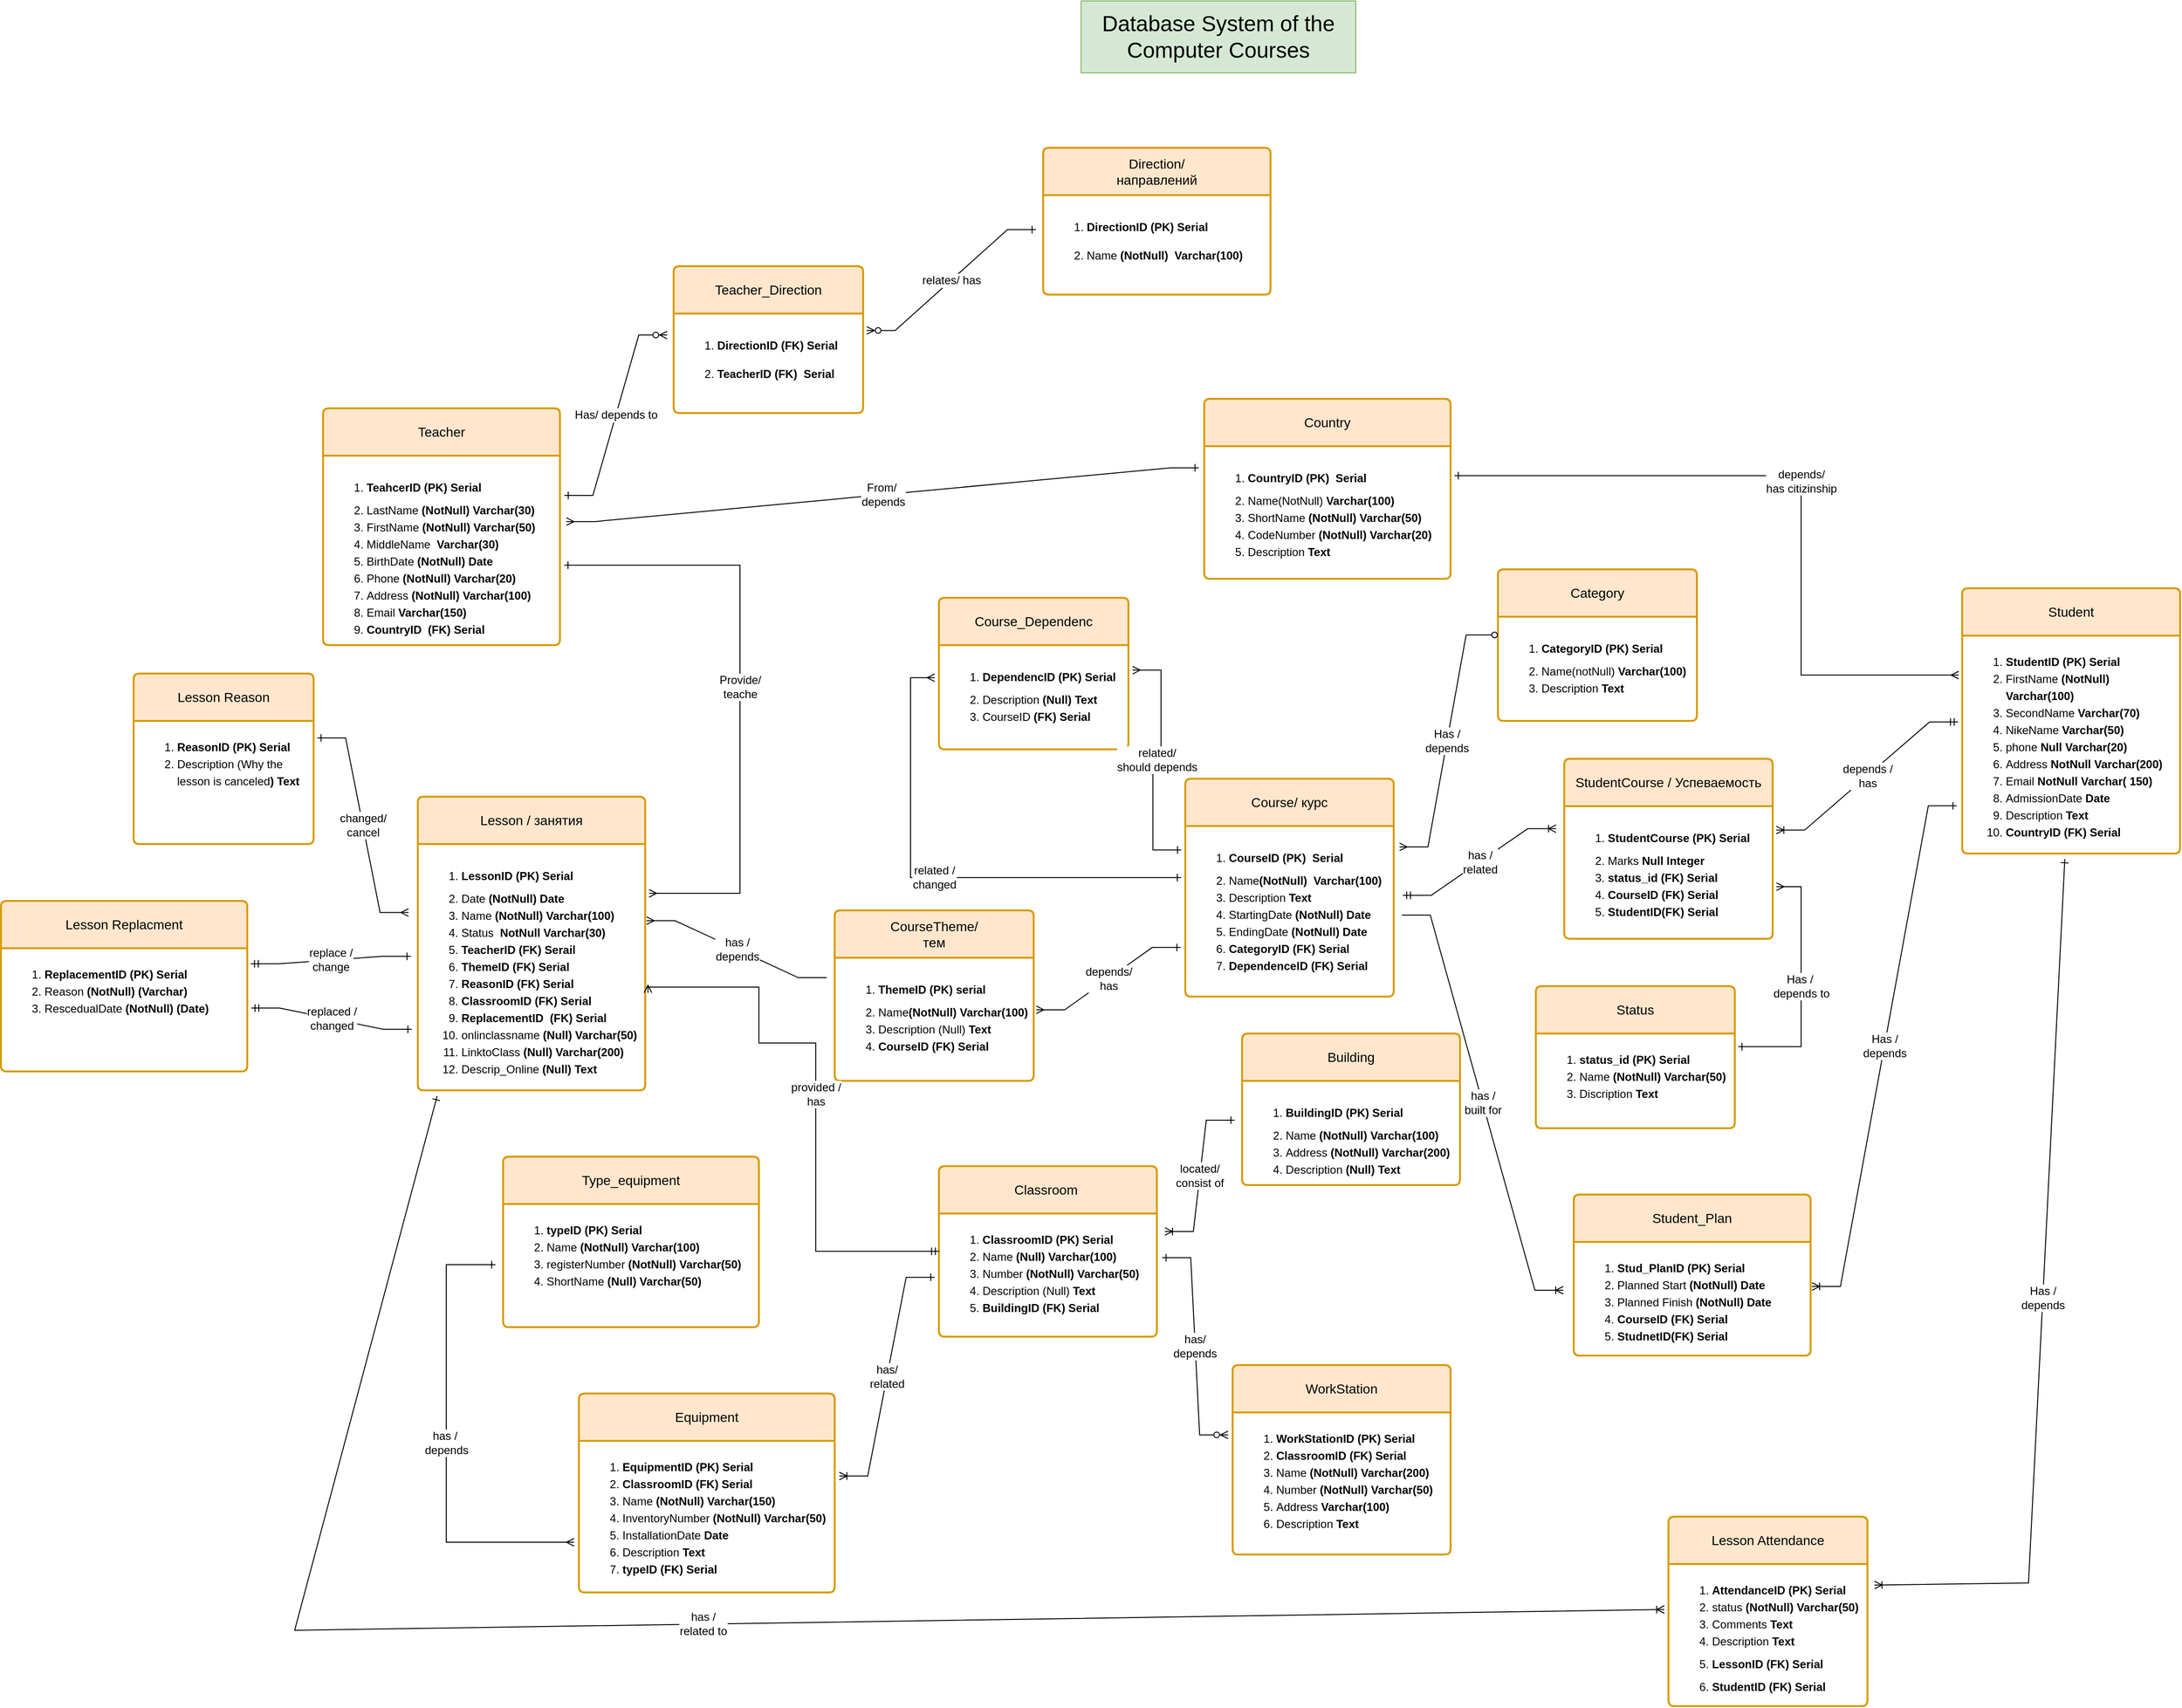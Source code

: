 <mxfile version="27.0.5">
  <diagram name="Page-1" id="cZntiNLEq7C5MTK_-yY1">
    <mxGraphModel dx="1961" dy="1539" grid="1" gridSize="10" guides="1" tooltips="1" connect="1" arrows="1" fold="1" page="1" pageScale="1" pageWidth="850" pageHeight="1100" math="0" shadow="0">
      <root>
        <mxCell id="0" />
        <mxCell id="1" parent="0" />
        <mxCell id="Ht_qEPFvTO1hBULyaU0X-28" value="Teacher" style="swimlane;childLayout=stackLayout;horizontal=1;startSize=50;horizontalStack=0;rounded=1;fontSize=14;fontStyle=0;strokeWidth=2;resizeParent=0;resizeLast=1;shadow=0;dashed=0;align=center;arcSize=4;whiteSpace=wrap;html=1;fillColor=#ffe6cc;strokeColor=#d79b00;" parent="1" vertex="1">
          <mxGeometry x="-500" y="-430" width="250" height="250" as="geometry">
            <mxRectangle x="270" y="120" width="90" height="50" as="alternateBounds" />
          </mxGeometry>
        </mxCell>
        <mxCell id="Ht_qEPFvTO1hBULyaU0X-29" value="&lt;ol style=&quot;line-height: 150%;&quot;&gt;&lt;li&gt;&lt;b&gt;&lt;span style=&quot;background-color: transparent; color: light-dark(rgb(0, 0, 0), rgb(255, 255, 255)); line-height: 250%;&quot;&gt;TeahcerID (PK) Serial&amp;nbsp;&amp;nbsp;&lt;/span&gt;&lt;span style=&quot;background-color: transparent; text-wrap-mode: nowrap; color: rgba(0, 0, 0, 0); font-family: monospace; font-size: 0px; line-height: 150%;&quot;&gt;%3CmxGraphModel%3E%3Croot%3E%3CmxCell%20id%3D%220%22%2F%3E%3CmxCell%20id%3D%221%22%20parent%3D%220%22%2F%3E%3CmxCell%20id%3D%222%22%20value%3D%22second%20name%22%20style%3D%22shape%3DpartialRectangle%3Bconnectable%3D0%3BfillColor%3Dnone%3Btop%3D0%3Bleft%3D0%3Bbottom%3D0%3Bright%3D0%3Balign%3Dleft%3BspacingLeft%3D6%3Boverflow%3Dhidden%3BwhiteSpace%3Dwrap%3Bhtml%3D1%3B%22%20vertex%3D%221%22%20parent%3D%221%22%3E%3CmxGeometry%20x%3D%22400%22%20y%3D%22510%22%20width%3D%22140%22%20height%3D%2230%22%20as%3D%22geometry%22%3E%3CmxRectangle%20width%3D%22140%22%20height%3D%2230%22%20as%3D%22alternateBounds%22%2F%3E%3C%2FmxGeometry%3E%3C%2FmxCell%3E%3C%2Froot%3E%3C%2FmxGraphModel%3E&lt;/span&gt;&lt;/b&gt;&lt;/li&gt;&lt;li&gt;&lt;span style=&quot;background-color: transparent; color: light-dark(rgb(0, 0, 0), rgb(255, 255, 255));&quot;&gt;LastName &lt;b&gt;(NotNull) Varchar(30)&lt;/b&gt;&lt;/span&gt;&lt;/li&gt;&lt;li&gt;&lt;span style=&quot;background-color: transparent; color: light-dark(rgb(0, 0, 0), rgb(255, 255, 255));&quot;&gt;FirstName&lt;b&gt; (NotNull) Varchar(50)&lt;/b&gt;&lt;/span&gt;&lt;/li&gt;&lt;li&gt;&lt;span style=&quot;background-color: transparent; color: light-dark(rgb(0, 0, 0), rgb(255, 255, 255));&quot;&gt;MiddleName&amp;nbsp; &lt;b&gt;Varchar(30)&lt;/b&gt;&lt;/span&gt;&lt;/li&gt;&lt;li&gt;&lt;span style=&quot;background-color: transparent; color: light-dark(rgb(0, 0, 0), rgb(255, 255, 255));&quot;&gt;BirthDate &lt;b&gt;(NotNull) Date&lt;/b&gt;&lt;/span&gt;&lt;/li&gt;&lt;li&gt;&lt;span style=&quot;background-color: transparent; color: light-dark(rgb(0, 0, 0), rgb(255, 255, 255));&quot;&gt;Phone &lt;b&gt;(NotNull) Varchar(20)&lt;/b&gt;&lt;/span&gt;&lt;/li&gt;&lt;li&gt;&lt;span style=&quot;background-color: transparent; color: light-dark(rgb(0, 0, 0), rgb(255, 255, 255));&quot;&gt;Address &lt;b&gt;(NotNull) Varchar(100)&lt;/b&gt;&lt;/span&gt;&lt;/li&gt;&lt;li&gt;&lt;span style=&quot;background-color: transparent; color: light-dark(rgb(0, 0, 0), rgb(255, 255, 255));&quot;&gt;Email &lt;b&gt;Varchar(150)&lt;/b&gt;&lt;/span&gt;&lt;/li&gt;&lt;li&gt;&lt;span style=&quot;background-color: transparent; color: light-dark(rgb(0, 0, 0), rgb(255, 255, 255));&quot;&gt;&lt;b&gt;CountryID&amp;nbsp; (FK) Serial&amp;nbsp;&lt;/b&gt;&lt;/span&gt;&lt;/li&gt;&lt;/ol&gt;" style="align=left;strokeColor=none;fillColor=none;spacingLeft=4;spacingRight=4;fontSize=12;verticalAlign=top;resizable=0;rotatable=0;part=1;html=1;whiteSpace=wrap;" parent="Ht_qEPFvTO1hBULyaU0X-28" vertex="1">
          <mxGeometry y="50" width="250" height="200" as="geometry" />
        </mxCell>
        <mxCell id="Ht_qEPFvTO1hBULyaU0X-30" value="Direction/&lt;div&gt;направлений&lt;/div&gt;" style="swimlane;childLayout=stackLayout;horizontal=1;startSize=50;horizontalStack=0;rounded=1;fontSize=14;fontStyle=0;strokeWidth=2;resizeParent=0;resizeLast=1;shadow=0;dashed=0;align=center;arcSize=4;whiteSpace=wrap;html=1;fillColor=#ffe6cc;strokeColor=#d79b00;" parent="1" vertex="1">
          <mxGeometry x="260" y="-705" width="240" height="155" as="geometry">
            <mxRectangle x="270" y="120" width="90" height="50" as="alternateBounds" />
          </mxGeometry>
        </mxCell>
        <mxCell id="Ht_qEPFvTO1hBULyaU0X-31" value="&lt;ol style=&quot;line-height: 150%;&quot;&gt;&lt;li&gt;&lt;span style=&quot;background-color: transparent; color: light-dark(rgb(0, 0, 0), rgb(255, 255, 255)); line-height: 250%;&quot;&gt;&lt;b&gt;DirectionID (PK) Serial&lt;/b&gt;&lt;/span&gt;&lt;/li&gt;&lt;li&gt;&lt;span style=&quot;background-color: transparent; color: light-dark(rgb(0, 0, 0), rgb(255, 255, 255)); line-height: 250%;&quot;&gt;Name &lt;b&gt;(NotNull)&amp;nbsp; Varchar(100)&lt;/b&gt;&lt;/span&gt;&lt;span style=&quot;background-color: transparent; text-wrap-mode: nowrap; color: rgba(0, 0, 0, 0); font-family: monospace; font-size: 0px; line-height: 150%;&quot;&gt;%3CmxGraphModel%3E%3Croot%3E%3CmxCell%20id%3D%220%22%2F%3E%3CmxCell%20id%3D%221%22%20parent%3D%220%22%2F%3E%3CmxCell%20id%3D%222%22%20value%3D%22second%20name%22%20style%3D%22shape%3DpartialRectangle%3Bconnectable%3D0%3BfillColor%3Dnone%3Btop%3D0%3Bleft%3D0%3Bbottom%3D0%3Bright%3D0%3Balign%3Dleft%3BspacingLeft%3D6%3Boverflow%3Dhidden%3BwhiteSpace%3Dwrap%3Bhtml%3D1%3B%22%20vertex%3D%221%22%20parent%3D%221%22%3E%3CmxGeometry%20x%3D%22400%22%20y%3D%22510%22%20width%3D%22140%22%20height%3D%2230%22%20as%3D%22geometry%22%3E%3CmxRectangle%20width%3D%22140%22%20height%3D%2230%22%20as%3D%22alternateBounds%22%2F%3E%3C%2FmxGeometry%3E%3C%2FmxCell%3E%3C%2Froot%3E%3C%2FmxGraphMode&lt;/span&gt;&lt;/li&gt;&lt;/ol&gt;&lt;div&gt;&lt;font face=&quot;monospace&quot; color=&quot;rgba(0, 0, 0, 0)&quot;&gt;&lt;span style=&quot;font-size: 0px; text-wrap-mode: nowrap;&quot;&gt;&lt;br&gt;&lt;/span&gt;&lt;/font&gt;&lt;/div&gt;&lt;div&gt;&lt;font face=&quot;monospace&quot; color=&quot;rgba(0, 0, 0, 0)&quot;&gt;&lt;span style=&quot;font-size: 0px; text-wrap-mode: nowrap;&quot;&gt;dsdfjasdjfasldf&lt;/span&gt;&lt;/font&gt;&lt;/div&gt;" style="align=left;strokeColor=none;fillColor=none;spacingLeft=4;spacingRight=4;fontSize=12;verticalAlign=top;resizable=0;rotatable=0;part=1;html=1;whiteSpace=wrap;" parent="Ht_qEPFvTO1hBULyaU0X-30" vertex="1">
          <mxGeometry y="50" width="240" height="105" as="geometry" />
        </mxCell>
        <mxCell id="uqtZ-nPPeQRjDt4sOjL7-1" value="Teacher_Direction" style="swimlane;childLayout=stackLayout;horizontal=1;startSize=50;horizontalStack=0;rounded=1;fontSize=14;fontStyle=0;strokeWidth=2;resizeParent=0;resizeLast=1;shadow=0;dashed=0;align=center;arcSize=4;whiteSpace=wrap;html=1;fillColor=#ffe6cc;strokeColor=#d79b00;" parent="1" vertex="1">
          <mxGeometry x="-130" y="-580" width="200" height="155" as="geometry">
            <mxRectangle x="270" y="120" width="90" height="50" as="alternateBounds" />
          </mxGeometry>
        </mxCell>
        <mxCell id="uqtZ-nPPeQRjDt4sOjL7-2" value="&lt;ol style=&quot;line-height: 150%;&quot;&gt;&lt;li&gt;&lt;span style=&quot;background-color: transparent; color: light-dark(rgb(0, 0, 0), rgb(255, 255, 255)); line-height: 250%;&quot;&gt;&lt;b&gt;DirectionID (FK) Serial&lt;/b&gt;&lt;/span&gt;&lt;/li&gt;&lt;li&gt;&lt;b&gt;&lt;span style=&quot;background-color: transparent; color: light-dark(rgb(0, 0, 0), rgb(255, 255, 255)); line-height: 250%;&quot;&gt;TeacherID (FK)&lt;/span&gt;&amp;nbsp; Serial&lt;span style=&quot;background-color: transparent; text-wrap-mode: nowrap; color: rgba(0, 0, 0, 0); font-family: monospace; font-size: 0px; line-height: 150%;&quot;&gt;%3CmxGraphModel%3E%3Croot%3E%3CmxCell%20id%3D%220%22%2F%3E%3CmxCell%20id%3D%221%22%20parent%3D%220%22%2F%3E%3CmxCell%20id%3D%222%22%20value%3D%22second%20name%22%20style%3D%22shape%3DpartialRectangle%3Bconnectable%3D0%3BfillColor%3Dnone%3Btop%3D0%3Bleft%3D0%3Bbottom%3D0%3Bright%3D0%3Balign%3Dleft%3BspacingLeft%3D6%3Boverflow%3Dhidden%3BwhiteSpace%3Dwrap%3Bhtml%3D1%3B%22%20vertex%3D%221%22%20parent%3D%221%22%3E%3CmxGeometry%20x%3D%22400%22%20y%3D%22510%22%20width%3D%22140%22%20height%3D%2230%22%20as%3D%22geometry%22%3E%3CmxRectangle%20width%3D%22140%22%20height%3D%2230%22%20as%3D%22alternateBounds%22%2F%3E%3C%2FmxGeometry%3E%3C%2FmxCell%3E%3C%2Froot%3E%3C%2FmxGraphMode&lt;/span&gt;&lt;/b&gt;&lt;/li&gt;&lt;/ol&gt;&lt;div&gt;&lt;font face=&quot;monospace&quot; color=&quot;rgba(0, 0, 0, 0)&quot;&gt;&lt;span style=&quot;font-size: 0px; text-wrap-mode: nowrap;&quot;&gt;&lt;br&gt;&lt;/span&gt;&lt;/font&gt;&lt;/div&gt;&lt;div&gt;&lt;font face=&quot;monospace&quot; color=&quot;rgba(0, 0, 0, 0)&quot;&gt;&lt;span style=&quot;font-size: 0px; text-wrap-mode: nowrap;&quot;&gt;dsdfjasdjfasldf&lt;/span&gt;&lt;/font&gt;&lt;/div&gt;" style="align=left;strokeColor=none;fillColor=none;spacingLeft=4;spacingRight=4;fontSize=12;verticalAlign=top;resizable=0;rotatable=0;part=1;html=1;whiteSpace=wrap;" parent="uqtZ-nPPeQRjDt4sOjL7-1" vertex="1">
          <mxGeometry y="50" width="200" height="105" as="geometry" />
        </mxCell>
        <mxCell id="uqtZ-nPPeQRjDt4sOjL7-3" value="Has/ depends to" style="edgeStyle=entityRelationEdgeStyle;fontSize=12;html=1;endArrow=ERzeroToMany;rounded=0;exitX=1.019;exitY=0.21;exitDx=0;exitDy=0;exitPerimeter=0;entryX=-0.034;entryY=0.216;entryDx=0;entryDy=0;entryPerimeter=0;startArrow=ERone;startFill=0;endFill=0;" parent="1" source="Ht_qEPFvTO1hBULyaU0X-29" target="uqtZ-nPPeQRjDt4sOjL7-2" edge="1">
          <mxGeometry width="100" height="100" relative="1" as="geometry">
            <mxPoint x="-60" y="-80" as="sourcePoint" />
            <mxPoint x="40" y="-180" as="targetPoint" />
          </mxGeometry>
        </mxCell>
        <mxCell id="uqtZ-nPPeQRjDt4sOjL7-5" value="relates/ has" style="edgeStyle=entityRelationEdgeStyle;fontSize=12;html=1;endArrow=ERzeroToMany;rounded=0;exitX=-0.032;exitY=0.347;exitDx=0;exitDy=0;exitPerimeter=0;entryX=1.019;entryY=0.17;entryDx=0;entryDy=0;entryPerimeter=0;startArrow=ERone;startFill=0;endFill=0;" parent="1" source="Ht_qEPFvTO1hBULyaU0X-31" target="uqtZ-nPPeQRjDt4sOjL7-2" edge="1">
          <mxGeometry width="100" height="100" relative="1" as="geometry">
            <mxPoint x="148" as="sourcePoint" />
            <mxPoint x="270" y="-60" as="targetPoint" />
          </mxGeometry>
        </mxCell>
        <mxCell id="uqtZ-nPPeQRjDt4sOjL7-6" value="Lesson /&amp;nbsp;занятия" style="swimlane;childLayout=stackLayout;horizontal=1;startSize=50;horizontalStack=0;rounded=1;fontSize=14;fontStyle=0;strokeWidth=2;resizeParent=0;resizeLast=1;shadow=0;dashed=0;align=center;arcSize=4;whiteSpace=wrap;html=1;fillColor=#ffe6cc;strokeColor=#d79b00;" parent="1" vertex="1">
          <mxGeometry x="-400" y="-20" width="240" height="310" as="geometry">
            <mxRectangle x="270" y="120" width="90" height="50" as="alternateBounds" />
          </mxGeometry>
        </mxCell>
        <mxCell id="uqtZ-nPPeQRjDt4sOjL7-7" value="&lt;ol style=&quot;line-height: 150%;&quot;&gt;&lt;li&gt;&lt;b&gt;&lt;span style=&quot;background-color: transparent; color: light-dark(rgb(0, 0, 0), rgb(255, 255, 255)); line-height: 250%;&quot;&gt;LessonID (PK) Serial&amp;nbsp;&lt;/span&gt;&lt;span style=&quot;background-color: transparent; text-wrap-mode: nowrap; color: rgba(0, 0, 0, 0); font-family: monospace; font-size: 0px; line-height: 150%;&quot;&gt;%3CmxGraphModel%3E%3Croot%3E%3CmxCell%20id%3D%220%22%2F%3E%3CmxCell%20id%3D%221%22%20parent%3D%220%22%2F%3E%3CmxCell%20id%3D%222%22%20value%3D%22second%20name%22%20style%3D%22shape%3DpartialRectangle%3Bconnectable%3D0%3BfillColor%3Dnone%3Btop%3D0%3Bleft%3D0%3Bbottom%3D0%3Bright%3D0%3Balign%3Dleft%3BspacingLeft%3D6%3Boverflow%3Dhidden%3BwhiteSpace%3Dwrap%3Bhtml%3D1%3B%22%20vertex%3D%221%22%20parent%3D%221%22%3E%3CmxGeometry%20x%3D%22400%22%20y%3D%22510%22%20width%3D%22140%22%20height%3D%2230%22%20as%3D%22geometry%22%3E%3CmxRectangle%20width%3D%22140%22%20height%3D%2230%22%20as%3D%22alternateBounds%22%2F%3E%3C&lt;/span&gt;&lt;/b&gt;&lt;/li&gt;&lt;li&gt;Date &lt;b&gt;(NotNull) Date&lt;/b&gt;&lt;/li&gt;&lt;li&gt;Name &lt;b&gt;(NotNull) Varchar(100)&lt;/b&gt;&lt;/li&gt;&lt;li&gt;Status&amp;nbsp; &lt;b&gt;NotNull&amp;nbsp;Varchar(30)&lt;/b&gt;&lt;/li&gt;&lt;li&gt;&lt;b&gt;TeacherID (FK) Serail&lt;/b&gt;&lt;/li&gt;&lt;li&gt;&lt;b&gt;ThemeID (FK) Serial&lt;/b&gt;&lt;/li&gt;&lt;li&gt;&lt;b&gt;ReasonID (FK) Serial&lt;/b&gt;&lt;/li&gt;&lt;li&gt;&lt;span style=&quot;background-color: transparent;&quot;&gt;&lt;b style=&quot;&quot;&gt;&lt;font style=&quot;color: rgb(0, 0, 0);&quot;&gt;ClassroomID (FK) Serial&lt;/font&gt;&lt;/b&gt;&lt;/span&gt;&lt;/li&gt;&lt;li&gt;&lt;span style=&quot;background-color: transparent;&quot;&gt;&lt;font style=&quot;color: rgb(0, 0, 0);&quot;&gt;&lt;b&gt;ReplacementID&amp;nbsp; (FK) Serial&lt;/b&gt;&lt;/font&gt;&lt;/span&gt;&lt;/li&gt;&lt;li&gt;&lt;font style=&quot;color: rgb(0, 0, 0);&quot;&gt;onlinclassname &lt;b&gt;(Null) Varchar(50)&lt;/b&gt;&lt;/font&gt;&lt;/li&gt;&lt;li&gt;&lt;font style=&quot;color: rgb(0, 0, 0);&quot;&gt;LinktoClass &lt;b&gt;(Null) Varchar(200)&lt;/b&gt;&lt;/font&gt;&lt;/li&gt;&lt;li&gt;&lt;font style=&quot;color: rgb(0, 0, 0);&quot;&gt;Descrip_Online &lt;b&gt;(Null) Text&lt;/b&gt;&lt;/font&gt;&lt;/li&gt;&lt;/ol&gt;" style="align=left;strokeColor=none;fillColor=none;spacingLeft=4;spacingRight=4;fontSize=12;verticalAlign=top;resizable=0;rotatable=0;part=1;html=1;whiteSpace=wrap;" parent="uqtZ-nPPeQRjDt4sOjL7-6" vertex="1">
          <mxGeometry y="50" width="240" height="260" as="geometry" />
        </mxCell>
        <mxCell id="uqtZ-nPPeQRjDt4sOjL7-8" value="Provide/&lt;div&gt;teache&lt;/div&gt;" style="edgeStyle=elbowEdgeStyle;fontSize=12;html=1;endArrow=ERmany;rounded=0;exitX=1.018;exitY=0.578;exitDx=0;exitDy=0;exitPerimeter=0;entryX=1.017;entryY=0.2;entryDx=0;entryDy=0;entryPerimeter=0;elbow=vertical;startArrow=ERone;startFill=0;" parent="1" source="Ht_qEPFvTO1hBULyaU0X-29" target="uqtZ-nPPeQRjDt4sOjL7-7" edge="1">
          <mxGeometry width="100" height="100" relative="1" as="geometry">
            <mxPoint x="-50" y="-30" as="sourcePoint" />
            <mxPoint x="50" y="-130" as="targetPoint" />
            <Array as="points">
              <mxPoint x="-60" y="-37" />
            </Array>
          </mxGeometry>
        </mxCell>
        <mxCell id="uqtZ-nPPeQRjDt4sOjL7-9" value="Course/&amp;nbsp;курс" style="swimlane;childLayout=stackLayout;horizontal=1;startSize=50;horizontalStack=0;rounded=1;fontSize=14;fontStyle=0;strokeWidth=2;resizeParent=0;resizeLast=1;shadow=0;dashed=0;align=center;arcSize=4;whiteSpace=wrap;html=1;fillColor=#ffe6cc;strokeColor=#d79b00;" parent="1" vertex="1">
          <mxGeometry x="410" y="-39" width="220" height="230" as="geometry">
            <mxRectangle x="270" y="120" width="90" height="50" as="alternateBounds" />
          </mxGeometry>
        </mxCell>
        <mxCell id="uqtZ-nPPeQRjDt4sOjL7-10" value="&lt;ol style=&quot;line-height: 150%;&quot;&gt;&lt;li&gt;&lt;span style=&quot;background-color: transparent; color: light-dark(rgb(0, 0, 0), rgb(255, 255, 255)); line-height: 250%;&quot;&gt;&lt;b&gt;CourseID (PK)&amp;nbsp; Serial&amp;nbsp;&amp;nbsp;&lt;/b&gt;&lt;/span&gt;&lt;span style=&quot;background-color: transparent; text-wrap-mode: nowrap; color: rgba(0, 0, 0, 0); font-family: monospace; font-size: 0px; line-height: 150%;&quot;&gt;%3CmxGraphModel%3E%3Croot%3E%3CmxCell%20id%3D%220%22%2F%3E%3CmxCell%20id%3D%221%22%20parent%3D%220%22%2F%3E%3CmxCell%20id%3D%222%22%20value%3D%22second%20name%22%20style%3D%22shape%3DpartialRectangle%3Bconnectable%3D0%3BfillColor%3Dnone%3Btop%3D0%3Bleft%3D0%3Bbottom%3D0%3Bright%3D0%3Balign%3Dleft%3BspacingLeft%3D6%3Boverflow%3Dhidden%3BwhiteSpace%3Dwrap%3Bhtml%3D1%3B%22%20vertex%3D%221%22%20parent%3D%221%22%3E%3CmxGeometry%20x%3D%22400%22%20y%3D%22510%22%20width%3D%22140%22%20height%3D%2230%22%20as%3D%22geometry%22%3E%3CmxRectangle%20width%3D%22140%22%20height%3D%2230%22%20as%3D%22alternateBounds%22%2F%3E%3C&lt;/span&gt;&lt;/li&gt;&lt;li&gt;Name&lt;b&gt;(NotNull)&amp;nbsp; Varchar(100)&lt;/b&gt;&lt;/li&gt;&lt;li&gt;Description &lt;b&gt;Text&lt;/b&gt;&lt;/li&gt;&lt;li&gt;StartingDate&amp;nbsp;&lt;b&gt;(NotNull)&lt;/b&gt;&amp;nbsp;&lt;b&gt;Date&lt;/b&gt;&lt;/li&gt;&lt;li&gt;EndingDate &lt;b&gt;(NotNull) Date&lt;/b&gt;&lt;/li&gt;&lt;li&gt;&lt;b&gt;CategoryID (FK) Serial&lt;/b&gt;&lt;/li&gt;&lt;li&gt;&lt;b&gt;DependenceID (FK) Serial&lt;/b&gt;&lt;/li&gt;&lt;/ol&gt;" style="align=left;strokeColor=none;fillColor=none;spacingLeft=4;spacingRight=4;fontSize=12;verticalAlign=top;resizable=0;rotatable=0;part=1;html=1;whiteSpace=wrap;" parent="uqtZ-nPPeQRjDt4sOjL7-9" vertex="1">
          <mxGeometry y="50" width="220" height="180" as="geometry" />
        </mxCell>
        <mxCell id="uqtZ-nPPeQRjDt4sOjL7-11" value="CourseTheme/&lt;div&gt;тем&lt;/div&gt;" style="swimlane;childLayout=stackLayout;horizontal=1;startSize=50;horizontalStack=0;rounded=1;fontSize=14;fontStyle=0;strokeWidth=2;resizeParent=0;resizeLast=1;shadow=0;dashed=0;align=center;arcSize=4;whiteSpace=wrap;html=1;fillColor=#ffe6cc;strokeColor=#d79b00;" parent="1" vertex="1">
          <mxGeometry x="40" y="100" width="210" height="180" as="geometry">
            <mxRectangle x="270" y="120" width="90" height="50" as="alternateBounds" />
          </mxGeometry>
        </mxCell>
        <mxCell id="uqtZ-nPPeQRjDt4sOjL7-12" value="&lt;ol style=&quot;line-height: 150%;&quot;&gt;&lt;li&gt;&lt;b&gt;&lt;span style=&quot;background-color: transparent; color: light-dark(rgb(0, 0, 0), rgb(255, 255, 255)); line-height: 250%;&quot;&gt;ThemeID (PK) serial&amp;nbsp;&amp;nbsp;&lt;/span&gt;&lt;span style=&quot;background-color: transparent; text-wrap-mode: nowrap; color: rgba(0, 0, 0, 0); font-family: monospace; font-size: 0px; line-height: 150%;&quot;&gt;%3CmxGraphModel%3E%3Croot%3E%3CmxCell%20id%3D%220%22%2F%3E%3CmxCell%20id%3D%221%22%20parent%3D%220%22%2F%3E%3CmxCell%20id%3D%222%22%20value%3D%22second%20name%22%20style%3D%22shape%3DpartialRectangle%3Bconnectable%3D0%3BfillColor%3Dnone%3Btop%3D0%3Bleft%3D0%3Bbottom%3D0%3Bright%3D0%3Balign%3Dleft%3BspacingLeft%3D6%3Boverflow%3Dhidden%3BwhiteSpace%3Dwrap%3Bhtml%3D1%3B%22%20vertex%3D%221%22%20parent%3D%221%22%3E%3CmxGeometry%20x%3D%22400%22%20y%3D%22510%22%20width%3D%22140%22%20height%3D%2230%22%20as%3D%22geometry%22%3E%3CmxRectangle%20width%3D%22140%22%20height%3D%2230%22%20as%3D%22alternateBounds%22%2F%3E%3C&lt;/span&gt;&lt;/b&gt;&lt;/li&gt;&lt;li&gt;Name&lt;b&gt;(NotNull) Varchar(100)&lt;/b&gt;&lt;/li&gt;&lt;li&gt;Description (Null) &lt;b&gt;Text&lt;/b&gt;&lt;/li&gt;&lt;li&gt;&lt;b&gt;CourseID (FK) Serial&lt;/b&gt;&lt;/li&gt;&lt;/ol&gt;" style="align=left;strokeColor=none;fillColor=none;spacingLeft=4;spacingRight=4;fontSize=12;verticalAlign=top;resizable=0;rotatable=0;part=1;html=1;whiteSpace=wrap;" parent="uqtZ-nPPeQRjDt4sOjL7-11" vertex="1">
          <mxGeometry y="50" width="210" height="130" as="geometry" />
        </mxCell>
        <mxCell id="uqtZ-nPPeQRjDt4sOjL7-15" value="Category" style="swimlane;childLayout=stackLayout;horizontal=1;startSize=50;horizontalStack=0;rounded=1;fontSize=14;fontStyle=0;strokeWidth=2;resizeParent=0;resizeLast=1;shadow=0;dashed=0;align=center;arcSize=4;whiteSpace=wrap;html=1;fillColor=#ffe6cc;strokeColor=#d79b00;" parent="1" vertex="1">
          <mxGeometry x="740" y="-260" width="210" height="160" as="geometry">
            <mxRectangle x="270" y="120" width="90" height="50" as="alternateBounds" />
          </mxGeometry>
        </mxCell>
        <mxCell id="uqtZ-nPPeQRjDt4sOjL7-16" value="&lt;ol style=&quot;line-height: 150%;&quot;&gt;&lt;li&gt;&lt;b&gt;&lt;span style=&quot;background-color: transparent; color: light-dark(rgb(0, 0, 0), rgb(255, 255, 255)); line-height: 250%;&quot;&gt;CategoryID (PK) Serial&amp;nbsp;&amp;nbsp;&lt;/span&gt;&lt;span style=&quot;background-color: transparent; text-wrap-mode: nowrap; color: rgba(0, 0, 0, 0); font-family: monospace; font-size: 0px; line-height: 150%;&quot;&gt;%3CmxGraphModel%3E%3Croot%3E%3CmxCell%20id%3D%220%22%2F%3E%3CmxCell%20id%3D%221%22%20parent%3D%220%22%2F%3E%3CmxCell%20id%3D%222%22%20value%3D%22second%20name%22%20style%3D%22shape%3DpartialRectangle%3Bconnectable%3D0%3BfillColor%3Dnone%3Btop%3D0%3Bleft%3D0%3Bbottom%3D0%3Bright%3D0%3Balign%3Dleft%3BspacingLeft%3D6%3Boverflow%3Dhidden%3BwhiteSpace%3Dwrap%3Bhtml%3D1%3B%22%20vertex%3D%221%22%20parent%3D%221%22%3E%3CmxGeometry%20x%3D%22400%22%20y%3D%22510%22%20width%3D%22140%22%20height%3D%2230%22%20as%3D%22geometry%22%3E%3CmxRectangle%20width%3D%22140%22%20height%3D%2230%22%20as%3D%22alternateBounds%22%2F%3E%3C&lt;/span&gt;&lt;/b&gt;&lt;/li&gt;&lt;li&gt;Name(notNull) &lt;b&gt;Varchar(100)&lt;/b&gt;&lt;/li&gt;&lt;li&gt;Description &lt;b&gt;Text&lt;/b&gt;&lt;br&gt;&lt;/li&gt;&lt;/ol&gt;" style="align=left;strokeColor=none;fillColor=none;spacingLeft=4;spacingRight=4;fontSize=12;verticalAlign=top;resizable=0;rotatable=0;part=1;html=1;whiteSpace=wrap;" parent="uqtZ-nPPeQRjDt4sOjL7-15" vertex="1">
          <mxGeometry y="50" width="210" height="110" as="geometry" />
        </mxCell>
        <mxCell id="uqtZ-nPPeQRjDt4sOjL7-17" value="Has /&lt;div&gt;depends&lt;/div&gt;" style="edgeStyle=entityRelationEdgeStyle;fontSize=12;html=1;endArrow=ERmany;rounded=0;exitX=-0.017;exitY=0.175;exitDx=0;exitDy=0;entryX=1.028;entryY=0.122;entryDx=0;entryDy=0;exitPerimeter=0;startArrow=oval;startFill=0;entryPerimeter=0;" parent="1" source="uqtZ-nPPeQRjDt4sOjL7-16" target="uqtZ-nPPeQRjDt4sOjL7-10" edge="1">
          <mxGeometry width="100" height="100" relative="1" as="geometry">
            <mxPoint x="310" y="150" as="sourcePoint" />
            <mxPoint x="410" y="50" as="targetPoint" />
          </mxGeometry>
        </mxCell>
        <mxCell id="koKnP4t-wshGNBnQIfBH-1" value="has /&lt;div&gt;depends&lt;/div&gt;" style="edgeStyle=entityRelationEdgeStyle;fontSize=12;html=1;endArrow=ERmany;rounded=0;entryX=1.006;entryY=0.311;entryDx=0;entryDy=0;entryPerimeter=0;exitX=-0.04;exitY=0.162;exitDx=0;exitDy=0;exitPerimeter=0;" parent="1" source="uqtZ-nPPeQRjDt4sOjL7-12" target="uqtZ-nPPeQRjDt4sOjL7-7" edge="1">
          <mxGeometry width="100" height="100" relative="1" as="geometry">
            <mxPoint x="80" y="180" as="sourcePoint" />
            <mxPoint x="180" y="80" as="targetPoint" />
          </mxGeometry>
        </mxCell>
        <mxCell id="koKnP4t-wshGNBnQIfBH-2" value="depends/&lt;div&gt;has&lt;/div&gt;" style="edgeStyle=entityRelationEdgeStyle;fontSize=12;html=1;endArrow=ERmany;rounded=0;exitX=-0.022;exitY=0.712;exitDx=0;exitDy=0;exitPerimeter=0;entryX=1.013;entryY=0.423;entryDx=0;entryDy=0;entryPerimeter=0;startArrow=ERone;startFill=0;" parent="1" source="uqtZ-nPPeQRjDt4sOjL7-10" target="uqtZ-nPPeQRjDt4sOjL7-12" edge="1">
          <mxGeometry width="100" height="100" relative="1" as="geometry">
            <mxPoint x="50" y="160" as="sourcePoint" />
            <mxPoint x="240" y="50" as="targetPoint" />
          </mxGeometry>
        </mxCell>
        <mxCell id="koKnP4t-wshGNBnQIfBH-4" value="Student" style="swimlane;childLayout=stackLayout;horizontal=1;startSize=50;horizontalStack=0;rounded=1;fontSize=14;fontStyle=0;strokeWidth=2;resizeParent=0;resizeLast=1;shadow=0;dashed=0;align=center;arcSize=4;whiteSpace=wrap;html=1;fillColor=#ffe6cc;strokeColor=#d79b00;" parent="1" vertex="1">
          <mxGeometry x="1230" y="-240" width="230" height="280" as="geometry">
            <mxRectangle x="270" y="120" width="90" height="50" as="alternateBounds" />
          </mxGeometry>
        </mxCell>
        <mxCell id="koKnP4t-wshGNBnQIfBH-5" value="&lt;ol style=&quot;line-height: 150%;&quot;&gt;&lt;li&gt;&lt;span style=&quot;background-color: transparent; color: light-dark(rgb(0, 0, 0), rgb(255, 255, 255));&quot;&gt;&lt;b&gt;StudentID (PK) Serial&lt;/b&gt;&lt;/span&gt;&lt;/li&gt;&lt;li&gt;&lt;span style=&quot;background-color: transparent; color: light-dark(rgb(0, 0, 0), rgb(255, 255, 255));&quot;&gt;FirstName &lt;b&gt;(NotNull) Varchar(100)&lt;/b&gt;&lt;/span&gt;&lt;/li&gt;&lt;li&gt;&lt;span style=&quot;background-color: transparent; color: light-dark(rgb(0, 0, 0), rgb(255, 255, 255));&quot;&gt;SecondName &lt;b&gt;Varchar(70)&lt;/b&gt;&lt;/span&gt;&lt;/li&gt;&lt;li&gt;&lt;span style=&quot;background-color: transparent; color: light-dark(rgb(0, 0, 0), rgb(255, 255, 255));&quot;&gt;NikeName &lt;b&gt;Varchar(50)&lt;/b&gt;&lt;/span&gt;&lt;/li&gt;&lt;li&gt;&lt;span style=&quot;background-color: transparent; color: light-dark(rgb(0, 0, 0), rgb(255, 255, 255));&quot;&gt;phone &lt;b&gt;Null&lt;/b&gt;&amp;nbsp;&lt;b&gt;Varchar(20)&lt;/b&gt;&lt;/span&gt;&lt;/li&gt;&lt;li&gt;&lt;span style=&quot;background-color: transparent; color: light-dark(rgb(0, 0, 0), rgb(255, 255, 255));&quot;&gt;Address &lt;b&gt;NotNull Varchar(200)&lt;/b&gt;&lt;/span&gt;&lt;/li&gt;&lt;li&gt;&lt;span style=&quot;background-color: transparent; color: light-dark(rgb(0, 0, 0), rgb(255, 255, 255));&quot;&gt;Email &lt;b&gt;NotNull Varchar( 150)&lt;/b&gt;&lt;/span&gt;&lt;/li&gt;&lt;li&gt;&lt;span style=&quot;background-color: transparent; color: light-dark(rgb(0, 0, 0), rgb(255, 255, 255));&quot;&gt;AdmissionDate &lt;b&gt;Date&lt;/b&gt;&lt;/span&gt;&lt;/li&gt;&lt;li&gt;Description &lt;b&gt;Text&lt;/b&gt;&lt;/li&gt;&lt;li&gt;&lt;b&gt;CountryID (FK) Serial&lt;/b&gt;&lt;/li&gt;&lt;/ol&gt;" style="align=left;strokeColor=none;fillColor=none;spacingLeft=4;spacingRight=4;fontSize=12;verticalAlign=top;resizable=0;rotatable=0;part=1;html=1;whiteSpace=wrap;" parent="koKnP4t-wshGNBnQIfBH-4" vertex="1">
          <mxGeometry y="50" width="230" height="230" as="geometry" />
        </mxCell>
        <mxCell id="koKnP4t-wshGNBnQIfBH-8" value="StudentCourse /&amp;nbsp;Успеваемость" style="swimlane;childLayout=stackLayout;horizontal=1;startSize=50;horizontalStack=0;rounded=1;fontSize=14;fontStyle=0;strokeWidth=2;resizeParent=0;resizeLast=1;shadow=0;dashed=0;align=center;arcSize=4;whiteSpace=wrap;html=1;fillColor=#ffe6cc;strokeColor=#d79b00;" parent="1" vertex="1">
          <mxGeometry x="810" y="-60" width="220" height="190" as="geometry">
            <mxRectangle x="270" y="120" width="90" height="50" as="alternateBounds" />
          </mxGeometry>
        </mxCell>
        <mxCell id="koKnP4t-wshGNBnQIfBH-9" value="&lt;ol style=&quot;line-height: 150%;&quot;&gt;&lt;li&gt;&lt;span style=&quot;background-color: transparent; color: light-dark(rgb(0, 0, 0), rgb(255, 255, 255)); line-height: 250%;&quot;&gt;&lt;b&gt;StudentCourse (PK) Serial&lt;/b&gt;&lt;b&gt;&amp;nbsp;&lt;/b&gt;&lt;/span&gt;&lt;span style=&quot;font-weight: bold; background-color: transparent; text-wrap-mode: nowrap; color: rgba(0, 0, 0, 0); font-family: monospace; font-size: 0px; line-height: 150%;&quot;&gt;%3CmxGraphModel%3E%3Croot%3E%3CmxCell%20id%3D%220%22%2F%3E%3CmxCell%20id%3D%221%22%20parent%3D%220%22%2F%3E%3CmxCell%20id%3D%222%22%20value%3D%22second%20name%22%20style%3D%22shape%3DpartialRectangle%3Bconnectable%3D0%3BfillColor%3Dnone%3Btop%3D0%3Bleft%3D0%3Bbottom%3D0%3Bright%3D0%3Balign%3Dleft%3BspacingLeft%3D6%3Boverflow%3Dhidden%3BwhiteSpace%3Dwrap%3Bhtml%3D1%3B%22%20vertex%3D%221%22%20parent%3D%221%22%3E%3CmxGeometry%20x%3D%22400%22%20y%3D%22510%22%20width%3D%22140%22%20height%3D%2230%22%20as%3D%22geometry%22%3E%3CmxRectangle%20width%3D%22140%22%20height%3D%2230%22%20as%3D%22alternateBounds%22%2F%3E%3C&lt;/span&gt;&lt;/li&gt;&lt;li&gt;Marks &lt;b&gt;Null&lt;/b&gt;&amp;nbsp;&lt;b&gt;Integer&amp;nbsp;&lt;/b&gt;&lt;/li&gt;&lt;li&gt;&lt;b&gt;status_id (FK) Serial&lt;/b&gt;&lt;/li&gt;&lt;li&gt;&lt;b&gt;CourseID (FK) Serial&lt;/b&gt;&lt;/li&gt;&lt;li&gt;&lt;b&gt;StudentID(FK) Serial&lt;/b&gt;&lt;/li&gt;&lt;/ol&gt;" style="align=left;strokeColor=none;fillColor=none;spacingLeft=4;spacingRight=4;fontSize=12;verticalAlign=top;resizable=0;rotatable=0;part=1;html=1;whiteSpace=wrap;" parent="koKnP4t-wshGNBnQIfBH-8" vertex="1">
          <mxGeometry y="50" width="220" height="140" as="geometry" />
        </mxCell>
        <mxCell id="koKnP4t-wshGNBnQIfBH-10" value="has /&lt;div&gt;related&lt;/div&gt;" style="edgeStyle=entityRelationEdgeStyle;fontSize=12;html=1;endArrow=ERoneToMany;rounded=0;exitX=1.044;exitY=0.406;exitDx=0;exitDy=0;exitPerimeter=0;entryX=-0.039;entryY=0.17;entryDx=0;entryDy=0;entryPerimeter=0;startArrow=ERmandOne;startFill=0;endFill=0;" parent="1" source="uqtZ-nPPeQRjDt4sOjL7-10" target="koKnP4t-wshGNBnQIfBH-9" edge="1">
          <mxGeometry width="100" height="100" relative="1" as="geometry">
            <mxPoint x="600" y="180" as="sourcePoint" />
            <mxPoint x="460" y="283" as="targetPoint" />
          </mxGeometry>
        </mxCell>
        <mxCell id="koKnP4t-wshGNBnQIfBH-11" value="depends /&lt;div&gt;has&lt;/div&gt;" style="edgeStyle=entityRelationEdgeStyle;fontSize=12;html=1;endArrow=ERoneToMany;rounded=0;entryX=1.017;entryY=0.18;entryDx=0;entryDy=0;entryPerimeter=0;exitX=-0.019;exitY=0.396;exitDx=0;exitDy=0;exitPerimeter=0;endFill=0;startArrow=ERmandOne;startFill=0;" parent="1" source="koKnP4t-wshGNBnQIfBH-5" target="koKnP4t-wshGNBnQIfBH-9" edge="1">
          <mxGeometry width="100" height="100" relative="1" as="geometry">
            <mxPoint x="1050" y="-70" as="sourcePoint" />
            <mxPoint x="663" y="137" as="targetPoint" />
          </mxGeometry>
        </mxCell>
        <mxCell id="koKnP4t-wshGNBnQIfBH-12" value="Student_Plan" style="swimlane;childLayout=stackLayout;horizontal=1;startSize=50;horizontalStack=0;rounded=1;fontSize=14;fontStyle=0;strokeWidth=2;resizeParent=0;resizeLast=1;shadow=0;dashed=0;align=center;arcSize=4;whiteSpace=wrap;html=1;fillColor=#ffe6cc;strokeColor=#d79b00;" parent="1" vertex="1">
          <mxGeometry x="820" y="400" width="250" height="170" as="geometry">
            <mxRectangle x="270" y="120" width="90" height="50" as="alternateBounds" />
          </mxGeometry>
        </mxCell>
        <mxCell id="koKnP4t-wshGNBnQIfBH-13" value="&lt;ol style=&quot;line-height: 150%;&quot;&gt;&lt;li&gt;&lt;span style=&quot;background-color: transparent; color: light-dark(rgb(0, 0, 0), rgb(255, 255, 255));&quot;&gt;&lt;b&gt;Stud_PlanID (PK) Serial&lt;/b&gt;&lt;/span&gt;&lt;/li&gt;&lt;li&gt;&lt;span style=&quot;background-color: transparent; color: light-dark(rgb(0, 0, 0), rgb(255, 255, 255));&quot;&gt;Planned Start &lt;b&gt;(NotNull) Date&lt;/b&gt;&lt;/span&gt;&lt;/li&gt;&lt;li&gt;&lt;span style=&quot;background-color: transparent; color: light-dark(rgb(0, 0, 0), rgb(255, 255, 255));&quot;&gt;Planned Finish &lt;b&gt;(NotNull) Date&lt;/b&gt;&lt;/span&gt;&lt;/li&gt;&lt;li&gt;&lt;span style=&quot;background-color: transparent; color: light-dark(rgb(0, 0, 0), rgb(255, 255, 255));&quot;&gt;&lt;b&gt;CourseID (FK) Serial&lt;/b&gt;&lt;/span&gt;&lt;/li&gt;&lt;li&gt;&lt;span style=&quot;background-color: transparent; color: light-dark(rgb(0, 0, 0), rgb(255, 255, 255));&quot;&gt;&lt;b&gt;StudnetID(FK) Serial&lt;/b&gt;&lt;/span&gt;&lt;/li&gt;&lt;/ol&gt;" style="align=left;strokeColor=none;fillColor=none;spacingLeft=4;spacingRight=4;fontSize=12;verticalAlign=top;resizable=0;rotatable=0;part=1;html=1;whiteSpace=wrap;" parent="koKnP4t-wshGNBnQIfBH-12" vertex="1">
          <mxGeometry y="50" width="250" height="120" as="geometry" />
        </mxCell>
        <mxCell id="koKnP4t-wshGNBnQIfBH-15" value="has /&lt;div&gt;built for&lt;/div&gt;" style="edgeStyle=entityRelationEdgeStyle;fontSize=12;html=1;endArrow=ERoneToMany;rounded=0;exitX=1.039;exitY=0.522;exitDx=0;exitDy=0;exitPerimeter=0;entryX=-0.044;entryY=0.425;entryDx=0;entryDy=0;entryPerimeter=0;endFill=0;" parent="1" source="uqtZ-nPPeQRjDt4sOjL7-10" target="koKnP4t-wshGNBnQIfBH-13" edge="1">
          <mxGeometry width="100" height="100" relative="1" as="geometry">
            <mxPoint x="460" y="216" as="sourcePoint" />
            <mxPoint x="615" y="260" as="targetPoint" />
          </mxGeometry>
        </mxCell>
        <mxCell id="koKnP4t-wshGNBnQIfBH-17" value="Has /&lt;div&gt;depends&lt;/div&gt;" style="edgeStyle=entityRelationEdgeStyle;fontSize=12;html=1;endArrow=ERoneToMany;rounded=0;exitX=-0.025;exitY=0.781;exitDx=0;exitDy=0;exitPerimeter=0;entryX=1.006;entryY=0.392;entryDx=0;entryDy=0;entryPerimeter=0;endFill=0;startArrow=ERone;startFill=0;" parent="1" source="koKnP4t-wshGNBnQIfBH-5" target="koKnP4t-wshGNBnQIfBH-13" edge="1">
          <mxGeometry width="100" height="100" relative="1" as="geometry">
            <mxPoint x="507" y="114" as="sourcePoint" />
            <mxPoint x="642" y="401" as="targetPoint" />
          </mxGeometry>
        </mxCell>
        <mxCell id="koKnP4t-wshGNBnQIfBH-18" value="Lesson Reason" style="swimlane;childLayout=stackLayout;horizontal=1;startSize=50;horizontalStack=0;rounded=1;fontSize=14;fontStyle=0;strokeWidth=2;resizeParent=0;resizeLast=1;shadow=0;dashed=0;align=center;arcSize=4;whiteSpace=wrap;html=1;fillColor=#ffe6cc;strokeColor=#d79b00;" parent="1" vertex="1">
          <mxGeometry x="-700" y="-150" width="190" height="180" as="geometry">
            <mxRectangle x="270" y="120" width="90" height="50" as="alternateBounds" />
          </mxGeometry>
        </mxCell>
        <mxCell id="koKnP4t-wshGNBnQIfBH-19" value="&lt;ol style=&quot;line-height: 150%;&quot;&gt;&lt;li&gt;&lt;b&gt;ReasonID (PK) Serial&lt;/b&gt;&lt;/li&gt;&lt;li&gt;Description (Why the lesson is canceled&lt;b&gt;) Text&lt;/b&gt;&lt;/li&gt;&lt;/ol&gt;" style="align=left;strokeColor=none;fillColor=none;spacingLeft=4;spacingRight=4;fontSize=12;verticalAlign=top;resizable=0;rotatable=0;part=1;html=1;whiteSpace=wrap;" parent="koKnP4t-wshGNBnQIfBH-18" vertex="1">
          <mxGeometry y="50" width="190" height="130" as="geometry" />
        </mxCell>
        <mxCell id="koKnP4t-wshGNBnQIfBH-22" value="changed/&lt;div&gt;cancel&lt;/div&gt;" style="edgeStyle=entityRelationEdgeStyle;fontSize=12;html=1;endArrow=ERmany;endFill=0;rounded=0;entryX=-0.041;entryY=0.278;entryDx=0;entryDy=0;entryPerimeter=0;exitX=1.02;exitY=0.138;exitDx=0;exitDy=0;exitPerimeter=0;startArrow=ERone;startFill=0;" parent="1" source="koKnP4t-wshGNBnQIfBH-19" target="uqtZ-nPPeQRjDt4sOjL7-7" edge="1">
          <mxGeometry width="100" height="100" relative="1" as="geometry">
            <mxPoint x="-430" y="100" as="sourcePoint" />
            <mxPoint x="-370" y="180" as="targetPoint" />
          </mxGeometry>
        </mxCell>
        <mxCell id="koKnP4t-wshGNBnQIfBH-23" value="Classroom&amp;nbsp;" style="swimlane;childLayout=stackLayout;horizontal=1;startSize=50;horizontalStack=0;rounded=1;fontSize=14;fontStyle=0;strokeWidth=2;resizeParent=0;resizeLast=1;shadow=0;dashed=0;align=center;arcSize=4;whiteSpace=wrap;html=1;fillColor=#ffe6cc;strokeColor=#d79b00;" parent="1" vertex="1">
          <mxGeometry x="150" y="370" width="230" height="180" as="geometry">
            <mxRectangle x="270" y="120" width="90" height="50" as="alternateBounds" />
          </mxGeometry>
        </mxCell>
        <mxCell id="koKnP4t-wshGNBnQIfBH-24" value="&lt;ol style=&quot;line-height: 150%;&quot;&gt;&lt;li&gt;&lt;span style=&quot;background-color: transparent; color: light-dark(rgb(0, 0, 0), rgb(255, 255, 255));&quot;&gt;&lt;b&gt;ClassroomID (PK) Serial&lt;/b&gt;&lt;/span&gt;&lt;/li&gt;&lt;li&gt;Name &lt;b&gt;(Null) Varchar(100)&lt;/b&gt;&lt;/li&gt;&lt;li&gt;Number &lt;b&gt;(NotNull) Varchar(50)&lt;/b&gt;&lt;/li&gt;&lt;li&gt;Description (Null) &lt;b&gt;Text&lt;/b&gt;&lt;/li&gt;&lt;li&gt;&lt;b&gt;BuildingID (FK) Serial&lt;/b&gt;&lt;/li&gt;&lt;/ol&gt;" style="align=left;strokeColor=none;fillColor=none;spacingLeft=4;spacingRight=4;fontSize=12;verticalAlign=top;resizable=0;rotatable=0;part=1;html=1;whiteSpace=wrap;" parent="koKnP4t-wshGNBnQIfBH-23" vertex="1">
          <mxGeometry y="50" width="230" height="130" as="geometry" />
        </mxCell>
        <mxCell id="koKnP4t-wshGNBnQIfBH-27" value="provided /&lt;div&gt;has&lt;/div&gt;" style="fontSize=12;html=1;endArrow=ERmandOne;startArrow=ERmany;rounded=0;exitX=1.012;exitY=0.604;exitDx=0;exitDy=0;exitPerimeter=0;entryX=0.001;entryY=0.307;entryDx=0;entryDy=0;entryPerimeter=0;edgeStyle=orthogonalEdgeStyle;elbow=vertical;startFill=0;" parent="1" source="uqtZ-nPPeQRjDt4sOjL7-7" target="koKnP4t-wshGNBnQIfBH-24" edge="1">
          <mxGeometry width="100" height="100" relative="1" as="geometry">
            <mxPoint x="-115.75" y="182.51" as="sourcePoint" />
            <mxPoint x="220" y="460" as="targetPoint" />
            <Array as="points">
              <mxPoint x="-40" y="181" />
              <mxPoint x="-40" y="240" />
              <mxPoint x="20" y="240" />
              <mxPoint x="20" y="460" />
            </Array>
          </mxGeometry>
        </mxCell>
        <mxCell id="koKnP4t-wshGNBnQIfBH-31" value="Equipment" style="swimlane;childLayout=stackLayout;horizontal=1;startSize=50;horizontalStack=0;rounded=1;fontSize=14;fontStyle=0;strokeWidth=2;resizeParent=0;resizeLast=1;shadow=0;dashed=0;align=center;arcSize=4;whiteSpace=wrap;html=1;fillColor=#ffe6cc;strokeColor=#d79b00;" parent="1" vertex="1">
          <mxGeometry x="-230" y="610" width="270" height="210" as="geometry">
            <mxRectangle x="270" y="120" width="90" height="50" as="alternateBounds" />
          </mxGeometry>
        </mxCell>
        <mxCell id="koKnP4t-wshGNBnQIfBH-32" value="&lt;ol style=&quot;line-height: 150%;&quot;&gt;&lt;li&gt;&lt;span style=&quot;background-color: transparent; color: light-dark(rgb(0, 0, 0), rgb(255, 255, 255));&quot;&gt;&lt;b&gt;EquipmentID (PK) Serial&lt;/b&gt;&lt;/span&gt;&lt;/li&gt;&lt;li&gt;&lt;span style=&quot;background-color: transparent; color: light-dark(rgb(0, 0, 0), rgb(255, 255, 255));&quot;&gt;&lt;b&gt;ClassroomID (FK) Serial&lt;/b&gt;&lt;/span&gt;&lt;/li&gt;&lt;li&gt;Name &lt;b&gt;(NotNull) Varchar(150)&lt;/b&gt;&lt;/li&gt;&lt;li&gt;InventoryNumber &lt;b&gt;(NotNull) Varchar(50)&lt;/b&gt;&lt;/li&gt;&lt;li&gt;InstallationDate &lt;b&gt;Date&lt;/b&gt;&lt;/li&gt;&lt;li&gt;Description &lt;b&gt;Text&lt;/b&gt;&lt;/li&gt;&lt;li&gt;&lt;b&gt;typeID (FK) Serial&lt;/b&gt;&lt;/li&gt;&lt;/ol&gt;" style="align=left;strokeColor=none;fillColor=none;spacingLeft=4;spacingRight=4;fontSize=12;verticalAlign=top;resizable=0;rotatable=0;part=1;html=1;whiteSpace=wrap;" parent="koKnP4t-wshGNBnQIfBH-31" vertex="1">
          <mxGeometry y="50" width="270" height="160" as="geometry" />
        </mxCell>
        <mxCell id="koKnP4t-wshGNBnQIfBH-33" value="has/&lt;div&gt;related&lt;/div&gt;" style="edgeStyle=entityRelationEdgeStyle;fontSize=12;html=1;endArrow=ERoneToMany;rounded=0;entryX=1.018;entryY=0.232;entryDx=0;entryDy=0;entryPerimeter=0;exitX=-0.02;exitY=0.518;exitDx=0;exitDy=0;exitPerimeter=0;startArrow=ERone;startFill=0;" parent="1" source="koKnP4t-wshGNBnQIfBH-24" target="koKnP4t-wshGNBnQIfBH-32" edge="1">
          <mxGeometry width="100" height="100" relative="1" as="geometry">
            <mxPoint x="50" y="500" as="sourcePoint" />
            <mxPoint x="30" y="730" as="targetPoint" />
          </mxGeometry>
        </mxCell>
        <mxCell id="koKnP4t-wshGNBnQIfBH-34" value="WorkStation" style="swimlane;childLayout=stackLayout;horizontal=1;startSize=50;horizontalStack=0;rounded=1;fontSize=14;fontStyle=0;strokeWidth=2;resizeParent=0;resizeLast=1;shadow=0;dashed=0;align=center;arcSize=4;whiteSpace=wrap;html=1;fillColor=#ffe6cc;strokeColor=#d79b00;" parent="1" vertex="1">
          <mxGeometry x="460" y="580" width="230" height="200" as="geometry">
            <mxRectangle x="270" y="120" width="90" height="50" as="alternateBounds" />
          </mxGeometry>
        </mxCell>
        <mxCell id="koKnP4t-wshGNBnQIfBH-35" value="&lt;ol style=&quot;line-height: 150%;&quot;&gt;&lt;li&gt;&lt;span style=&quot;background-color: transparent; color: light-dark(rgb(0, 0, 0), rgb(255, 255, 255));&quot;&gt;&lt;b&gt;WorkStationID (PK) Serial&lt;/b&gt;&lt;/span&gt;&lt;/li&gt;&lt;li&gt;&lt;span style=&quot;background-color: transparent; color: light-dark(rgb(0, 0, 0), rgb(255, 255, 255));&quot;&gt;&lt;b&gt;ClassroomID (FK) Serial&lt;/b&gt;&lt;/span&gt;&lt;/li&gt;&lt;li&gt;Name &lt;b&gt;(NotNull) Varchar(200)&lt;/b&gt;&lt;/li&gt;&lt;li&gt;Number &lt;b&gt;(NotNull) Varchar(50)&lt;/b&gt;&lt;/li&gt;&lt;li&gt;Address &lt;b&gt;Varchar(100)&lt;/b&gt;&lt;/li&gt;&lt;li&gt;Description &lt;b&gt;Text&amp;nbsp;&lt;/b&gt;&lt;/li&gt;&lt;/ol&gt;" style="align=left;strokeColor=none;fillColor=none;spacingLeft=4;spacingRight=4;fontSize=12;verticalAlign=top;resizable=0;rotatable=0;part=1;html=1;whiteSpace=wrap;" parent="koKnP4t-wshGNBnQIfBH-34" vertex="1">
          <mxGeometry y="50" width="230" height="150" as="geometry" />
        </mxCell>
        <mxCell id="koKnP4t-wshGNBnQIfBH-38" value="has/&lt;div&gt;depends&lt;/div&gt;" style="edgeStyle=entityRelationEdgeStyle;fontSize=12;html=1;endArrow=ERzeroToMany;rounded=0;entryX=-0.021;entryY=0.158;entryDx=0;entryDy=0;entryPerimeter=0;exitX=1.025;exitY=0.359;exitDx=0;exitDy=0;exitPerimeter=0;startArrow=ERone;startFill=0;endFill=0;" parent="1" source="koKnP4t-wshGNBnQIfBH-24" target="koKnP4t-wshGNBnQIfBH-35" edge="1">
          <mxGeometry width="100" height="100" relative="1" as="geometry">
            <mxPoint x="270.27" y="480.0" as="sourcePoint" />
            <mxPoint x="210" y="868.74" as="targetPoint" />
          </mxGeometry>
        </mxCell>
        <mxCell id="koKnP4t-wshGNBnQIfBH-39" value="Building" style="swimlane;childLayout=stackLayout;horizontal=1;startSize=50;horizontalStack=0;rounded=1;fontSize=14;fontStyle=0;strokeWidth=2;resizeParent=0;resizeLast=1;shadow=0;dashed=0;align=center;arcSize=4;whiteSpace=wrap;html=1;fillColor=#ffe6cc;strokeColor=#d79b00;" parent="1" vertex="1">
          <mxGeometry x="470" y="230" width="230" height="160" as="geometry">
            <mxRectangle x="270" y="120" width="90" height="50" as="alternateBounds" />
          </mxGeometry>
        </mxCell>
        <mxCell id="koKnP4t-wshGNBnQIfBH-40" value="&lt;ol style=&quot;line-height: 150%;&quot;&gt;&lt;li&gt;&lt;b&gt;&lt;span style=&quot;background-color: transparent; color: light-dark(rgb(0, 0, 0), rgb(255, 255, 255)); line-height: 250%;&quot;&gt;BuildingID (PK) Serial&amp;nbsp;&lt;/span&gt;&lt;span style=&quot;background-color: transparent; text-wrap-mode: nowrap; color: rgba(0, 0, 0, 0); font-family: monospace; font-size: 0px; line-height: 150%;&quot;&gt;%3CmxGraphModel%3E%3Croot%3E%3CmxCell%20id%3D%220%22%2F%3E%3CmxCell%20id%3D%221%22%20parent%3D%220%22%2F%3E%3CmxCell%20id%3D%222%22%20value%3D%22second%20name%22%20style%3D%22shape%3DpartialRectangle%3Bconnectable%3D0%3BfillColor%3Dnone%3Btop%3D0%3Bleft%3D0%3Bbottom%3D0%3Bright%3D0%3Balign%3Dleft%3BspacingLeft%3D6%3Boverflow%3Dhidden%3BwhiteSpace%3Dwrap%3Bhtml%3D1%3B%22%20vertex%3D%221%22%20parent%3D%221%22%3E%3CmxGeometry%20x%3D%22400%22%20y%3D%22510%22%20width%3D%22140%22%20height%3D%2230%22%20as%3D%22geometry%22%3E%3CmxRectangle%20width%3D%22140%22%20height%3D%2230%22%20as%3D%22alternateBounds%22%2%3E%3C&lt;/span&gt;&lt;/b&gt;&lt;/li&gt;&lt;li&gt;Name &lt;b&gt;(NotNull) Varchar(100)&lt;/b&gt;&lt;/li&gt;&lt;li&gt;Address &lt;b&gt;(NotNull) Varchar(200)&lt;/b&gt;&lt;/li&gt;&lt;li&gt;Description &lt;b&gt;(Null) Text&amp;nbsp;&lt;/b&gt;&lt;br&gt;&lt;/li&gt;&lt;/ol&gt;" style="align=left;strokeColor=none;fillColor=none;spacingLeft=4;spacingRight=4;fontSize=12;verticalAlign=top;resizable=0;rotatable=0;part=1;html=1;whiteSpace=wrap;" parent="koKnP4t-wshGNBnQIfBH-39" vertex="1">
          <mxGeometry y="50" width="230" height="110" as="geometry" />
        </mxCell>
        <mxCell id="koKnP4t-wshGNBnQIfBH-41" value="located/&lt;div&gt;consist of&lt;/div&gt;" style="edgeStyle=entityRelationEdgeStyle;fontSize=12;html=1;endArrow=ERoneToMany;rounded=0;entryX=1.037;entryY=0.146;entryDx=0;entryDy=0;entryPerimeter=0;exitX=-0.034;exitY=0.377;exitDx=0;exitDy=0;exitPerimeter=0;endFill=0;startArrow=ERone;startFill=0;" parent="1" source="koKnP4t-wshGNBnQIfBH-40" target="koKnP4t-wshGNBnQIfBH-24" edge="1">
          <mxGeometry width="100" height="100" relative="1" as="geometry">
            <mxPoint x="650" y="550" as="sourcePoint" />
            <mxPoint x="440" y="480" as="targetPoint" />
          </mxGeometry>
        </mxCell>
        <mxCell id="koKnP4t-wshGNBnQIfBH-44" value="Country" style="swimlane;childLayout=stackLayout;horizontal=1;startSize=50;horizontalStack=0;rounded=1;fontSize=14;fontStyle=0;strokeWidth=2;resizeParent=0;resizeLast=1;shadow=0;dashed=0;align=center;arcSize=4;whiteSpace=wrap;html=1;fillColor=#ffe6cc;strokeColor=#d79b00;" parent="1" vertex="1">
          <mxGeometry x="430" y="-440" width="260" height="190" as="geometry">
            <mxRectangle x="270" y="120" width="90" height="50" as="alternateBounds" />
          </mxGeometry>
        </mxCell>
        <mxCell id="koKnP4t-wshGNBnQIfBH-45" value="&lt;ol style=&quot;line-height: 150%;&quot;&gt;&lt;li&gt;&lt;b&gt;&lt;span style=&quot;background-color: transparent; color: light-dark(rgb(0, 0, 0), rgb(255, 255, 255)); line-height: 250%;&quot;&gt;CountryID (PK)&amp;nbsp; Serial&lt;/span&gt;&lt;span style=&quot;background-color: transparent; text-wrap-mode: nowrap; color: rgba(0, 0, 0, 0); font-family: monospace; font-size: 0px; line-height: 150%;&quot;&gt;%3CmxGraphModel%3E%3Croot%3E%3CmxCell%20id%3D%220%22%2F%3E%3CmxCell%20id%3D%221%22%20parent%3D%220%22%2F%3E%3CmxCell%20id%3D%222%22%20value%3D%22second%20name%22%20style%3D%22shape%3DpartialRectangle%3Bconnectable%3D0%3BfillColor%3Dnone%3Btop%3D0%3Bleft%3D0%3Bbottom%3D0%3Bright%3D0%3Balign%3Dleft%3BspacingLeft%3D6%3Boverflow%3Dhidden%3BwhiteSpace%3Dwrap%3Bhtml%3D1%3B%22%20vertex%3D%221%22%20parent%3D%221%22%3E%3CmxGeometry%20x%3D%22400%22%20y%3D%22510%22%20width%3D%22140%22%20height%3D%2230%22%20as%3D%22geometry%22%3E%3CmxRectangle%20width%3D%22140%22%20height%3D%2230%22%20as%3D%22alternateBounds%22%2F%3E%3C&lt;/span&gt;&lt;/b&gt;&lt;/li&gt;&lt;li&gt;Name(NotNull) &lt;b&gt;Varchar(100)&lt;/b&gt;&lt;/li&gt;&lt;li&gt;ShortName &lt;b&gt;(NotNull) Varchar(50)&lt;/b&gt;&lt;/li&gt;&lt;li&gt;CodeNumber &lt;b&gt;(NotNull) Varchar(20)&lt;/b&gt;&lt;/li&gt;&lt;li&gt;Description &lt;b&gt;Text&lt;/b&gt;&lt;br&gt;&lt;/li&gt;&lt;/ol&gt;" style="align=left;strokeColor=none;fillColor=none;spacingLeft=4;spacingRight=4;fontSize=12;verticalAlign=top;resizable=0;rotatable=0;part=1;html=1;whiteSpace=wrap;" parent="koKnP4t-wshGNBnQIfBH-44" vertex="1">
          <mxGeometry y="50" width="260" height="140" as="geometry" />
        </mxCell>
        <mxCell id="koKnP4t-wshGNBnQIfBH-46" value="From/&amp;nbsp;&lt;div&gt;depends&lt;/div&gt;" style="edgeStyle=entityRelationEdgeStyle;fontSize=12;html=1;endArrow=ERmany;rounded=0;entryX=1.027;entryY=0.348;entryDx=0;entryDy=0;entryPerimeter=0;exitX=-0.022;exitY=0.163;exitDx=0;exitDy=0;exitPerimeter=0;startArrow=ERone;startFill=0;" parent="1" source="koKnP4t-wshGNBnQIfBH-45" target="Ht_qEPFvTO1hBULyaU0X-29" edge="1">
          <mxGeometry width="100" height="100" relative="1" as="geometry">
            <mxPoint x="-150" y="-190" as="sourcePoint" />
            <mxPoint x="-50" y="-290" as="targetPoint" />
          </mxGeometry>
        </mxCell>
        <mxCell id="koKnP4t-wshGNBnQIfBH-47" value="depends/&lt;div&gt;has citizinship&lt;/div&gt;" style="edgeStyle=orthogonalEdgeStyle;fontSize=12;html=1;endArrow=ERmany;rounded=0;startArrow=ERone;startFill=0;exitX=1.016;exitY=0.222;exitDx=0;exitDy=0;exitPerimeter=0;elbow=vertical;entryX=-0.016;entryY=0.181;entryDx=0;entryDy=0;entryPerimeter=0;" parent="1" source="koKnP4t-wshGNBnQIfBH-45" target="koKnP4t-wshGNBnQIfBH-5" edge="1">
          <mxGeometry width="100" height="100" relative="1" as="geometry">
            <mxPoint x="730" y="-340" as="sourcePoint" />
            <mxPoint x="1210" y="-123" as="targetPoint" />
            <Array as="points">
              <mxPoint x="1060" y="-359" />
              <mxPoint x="1060" y="-148" />
            </Array>
          </mxGeometry>
        </mxCell>
        <mxCell id="koKnP4t-wshGNBnQIfBH-49" value="Course_Dependenc" style="swimlane;childLayout=stackLayout;horizontal=1;startSize=50;horizontalStack=0;rounded=1;fontSize=14;fontStyle=0;strokeWidth=2;resizeParent=0;resizeLast=1;shadow=0;dashed=0;align=center;arcSize=4;whiteSpace=wrap;html=1;fillColor=#ffe6cc;strokeColor=#d79b00;" parent="1" vertex="1">
          <mxGeometry x="150" y="-230" width="200" height="160" as="geometry">
            <mxRectangle x="270" y="120" width="90" height="50" as="alternateBounds" />
          </mxGeometry>
        </mxCell>
        <mxCell id="koKnP4t-wshGNBnQIfBH-50" value="&lt;ol style=&quot;line-height: 150%;&quot;&gt;&lt;li&gt;&lt;b&gt;&lt;span style=&quot;background-color: transparent; color: light-dark(rgb(0, 0, 0), rgb(255, 255, 255)); line-height: 250%;&quot;&gt;DependencID (PK) Serial&amp;nbsp;&amp;nbsp;&lt;/span&gt;&lt;span style=&quot;background-color: transparent; text-wrap-mode: nowrap; color: rgba(0, 0, 0, 0); font-family: monospace; font-size: 0px; line-height: 150%;&quot;&gt;%3CmxGraphModel%3E%3Croot%3E%3CmxCell%20id%3D%220%22%2F%3E%3CmxCell%20id%3D%221%22%20parent%3D%220%22%2F%3E%3CmxCell%20id%3D%222%22%20value%3D%22second%20name%22%20style%3D%22shape%3DpartialRectangle%3Bconnectable%3D0%3BfillColor%3Dnone%3Btop%3D0%3Bleft%3D0%3Bbottom%3D0%3Bright%3D0%3Balign%3Dleft%3BspacingLeft%3D6%3Boverflow%3Dhidden%3BwhiteSpace%3Dwrap%3Bhtml%3D1%3B%22%20vertex%3D%221%22%20parent%3D%221%22%3E%3CmxGeometry%20x%3D%22400%22%20y%3D%22510%22%20width%3D%22140%22%20height%3D%2230%22%20as%3D%22geometry%22%3E%3CmxRectangle%20width%3D%22140%22%20height%3D%2230%22%20as%3D%22alternateBoundd&lt;/span&gt;&lt;/b&gt;&lt;/li&gt;&lt;li&gt;Description &lt;b&gt;(Null) Text&lt;/b&gt;&lt;br&gt;&lt;/li&gt;&lt;li&gt;CourseID &lt;b&gt;(FK)&amp;nbsp;Serial&lt;/b&gt;&lt;/li&gt;&lt;/ol&gt;" style="align=left;strokeColor=none;fillColor=none;spacingLeft=4;spacingRight=4;fontSize=12;verticalAlign=top;resizable=0;rotatable=0;part=1;html=1;whiteSpace=wrap;" parent="koKnP4t-wshGNBnQIfBH-49" vertex="1">
          <mxGeometry y="50" width="200" height="110" as="geometry" />
        </mxCell>
        <mxCell id="koKnP4t-wshGNBnQIfBH-51" value="related/&lt;div&gt;should depends&lt;/div&gt;" style="edgeStyle=entityRelationEdgeStyle;fontSize=12;html=1;endArrow=ERmany;rounded=0;exitX=-0.019;exitY=0.14;exitDx=0;exitDy=0;exitPerimeter=0;entryX=1.022;entryY=0.24;entryDx=0;entryDy=0;entryPerimeter=0;startArrow=ERone;startFill=0;" parent="1" source="uqtZ-nPPeQRjDt4sOjL7-10" target="koKnP4t-wshGNBnQIfBH-50" edge="1">
          <mxGeometry width="100" height="100" relative="1" as="geometry">
            <mxPoint x="292" y="12" as="sourcePoint" />
            <mxPoint x="202" y="195" as="targetPoint" />
          </mxGeometry>
        </mxCell>
        <mxCell id="koKnP4t-wshGNBnQIfBH-53" value="related /&lt;div&gt;changed&lt;/div&gt;" style="edgeStyle=elbowEdgeStyle;fontSize=12;html=1;endArrow=ERmany;rounded=0;exitX=-0.02;exitY=0.302;exitDx=0;exitDy=0;exitPerimeter=0;startArrow=ERone;startFill=0;entryX=-0.022;entryY=0.313;entryDx=0;entryDy=0;entryPerimeter=0;" parent="1" source="uqtZ-nPPeQRjDt4sOjL7-10" target="koKnP4t-wshGNBnQIfBH-50" edge="1">
          <mxGeometry width="100" height="100" relative="1" as="geometry">
            <mxPoint x="432" y="25" as="sourcePoint" />
            <mxPoint x="160" y="-190" as="targetPoint" />
            <Array as="points">
              <mxPoint x="120" y="-50" />
            </Array>
          </mxGeometry>
        </mxCell>
        <mxCell id="koKnP4t-wshGNBnQIfBH-56" value="Lesson Attendance" style="swimlane;childLayout=stackLayout;horizontal=1;startSize=50;horizontalStack=0;rounded=1;fontSize=14;fontStyle=0;strokeWidth=2;resizeParent=0;resizeLast=1;shadow=0;dashed=0;align=center;arcSize=4;whiteSpace=wrap;html=1;fillColor=#ffe6cc;strokeColor=#d79b00;" parent="1" vertex="1">
          <mxGeometry x="920" y="740" width="210" height="200" as="geometry">
            <mxRectangle x="270" y="120" width="90" height="50" as="alternateBounds" />
          </mxGeometry>
        </mxCell>
        <mxCell id="koKnP4t-wshGNBnQIfBH-57" value="&lt;ol style=&quot;line-height: 150%;&quot;&gt;&lt;li&gt;&lt;b&gt;AttendanceID (PK) Serial&lt;/b&gt;&lt;/li&gt;&lt;li&gt;status &lt;b&gt;(NotNull) Varchar(50)&lt;/b&gt;&lt;/li&gt;&lt;li&gt;Comments &lt;b&gt;Text&lt;/b&gt;&lt;/li&gt;&lt;li&gt;&lt;span style=&quot;background-color: transparent; color: light-dark(rgb(0, 0, 0), rgb(255, 255, 255));&quot;&gt;Description &lt;b&gt;Text&lt;/b&gt;&lt;/span&gt;&lt;/li&gt;&lt;li&gt;&lt;b&gt;&lt;span style=&quot;background-color: transparent; color: light-dark(rgb(0, 0, 0), rgb(255, 255, 255)); line-height: 30px;&quot;&gt;LessonID (FK) Serial&lt;/span&gt;&lt;/b&gt;&lt;b style=&quot;background-color: transparent; color: light-dark(rgb(0, 0, 0), rgb(255, 255, 255));&quot;&gt;&lt;span style=&quot;background-color: transparent; text-wrap-mode: nowrap; color: rgba(0, 0, 0, 0); font-family: monospace; font-size: 0px; line-height: 0px;&quot;&gt;3CmxGraphModel%3E%3Croot%3E%3CmxCell%20id%3D%220%22%2F%3E%3CmxCell%20id%3D%221%22%20parent%3D%220%22%2F%3E%3CmxCell%20id%3D%222%22%20value%3D%22second%20name%22%20style%3D%22shape%3DpartialRectangle%3Bconnectable%3D0%3BfillColor%3Dnone%3Btop%3D0%3Bleft%3D0%3Bbottom%3D0%3Bright%3D0%3Balign%3Dleft%3BspacingLeft%3D6%3Boverflow%3Dhidden%3BwhiteSpace%3Dwrap%3Bhtml%3D1%3B%22%20vertex%3D%221%22%20parent%3D%221%22%3E%3CmxGeometry%20x%3D%22400%22%20y%3D%22510%22%20width%3D%22140%22%20height%3D%2230%22%20as%3D%22geometry%22%3E%3CmxRectangle%20width%3D%22140%22%20height%3D%2230%22%20as%3D%22alternateBounds%22%2F%3E%&lt;/span&gt;&lt;/b&gt;&lt;/li&gt;&lt;li&gt;&lt;span style=&quot;background-color: transparent; color: light-dark(rgb(0, 0, 0), rgb(255, 255, 255));&quot;&gt;&lt;b&gt;StudentID (FK) Serial&lt;/b&gt;&lt;/span&gt;&lt;/li&gt;&lt;/ol&gt;" style="align=left;strokeColor=none;fillColor=none;spacingLeft=4;spacingRight=4;fontSize=12;verticalAlign=top;resizable=0;rotatable=0;part=1;html=1;whiteSpace=wrap;" parent="koKnP4t-wshGNBnQIfBH-56" vertex="1">
          <mxGeometry y="50" width="210" height="150" as="geometry" />
        </mxCell>
        <mxCell id="koKnP4t-wshGNBnQIfBH-59" value="Has /&lt;div&gt;depends&lt;/div&gt;" style="fontSize=12;html=1;endArrow=ERoneToMany;rounded=0;entryX=1.035;entryY=0.148;entryDx=0;entryDy=0;entryPerimeter=0;exitX=0.471;exitY=1.025;exitDx=0;exitDy=0;exitPerimeter=0;endFill=0;startArrow=ERone;startFill=0;" parent="1" source="koKnP4t-wshGNBnQIfBH-5" target="koKnP4t-wshGNBnQIfBH-57" edge="1">
          <mxGeometry width="100" height="100" relative="1" as="geometry">
            <mxPoint x="1470" y="280" as="sourcePoint" />
            <mxPoint x="1300" y="170" as="targetPoint" />
            <Array as="points">
              <mxPoint x="1300" y="810" />
            </Array>
          </mxGeometry>
        </mxCell>
        <mxCell id="koKnP4t-wshGNBnQIfBH-60" value="has /&lt;div&gt;related to&lt;/div&gt;" style="fontSize=12;html=1;endArrow=ERoneToMany;rounded=0;exitX=0.085;exitY=1.023;exitDx=0;exitDy=0;exitPerimeter=0;entryX=-0.021;entryY=0.32;entryDx=0;entryDy=0;entryPerimeter=0;startArrow=ERone;startFill=0;endFill=0;" parent="1" source="uqtZ-nPPeQRjDt4sOjL7-7" target="koKnP4t-wshGNBnQIfBH-57" edge="1">
          <mxGeometry width="100" height="100" relative="1" as="geometry">
            <mxPoint x="1263" y="55" as="sourcePoint" />
            <mxPoint x="1350" y="960" as="targetPoint" />
            <Array as="points">
              <mxPoint x="-530" y="860" />
            </Array>
          </mxGeometry>
        </mxCell>
        <mxCell id="koKnP4t-wshGNBnQIfBH-61" value="Lesson Replacment" style="swimlane;childLayout=stackLayout;horizontal=1;startSize=50;horizontalStack=0;rounded=1;fontSize=14;fontStyle=0;strokeWidth=2;resizeParent=0;resizeLast=1;shadow=0;dashed=0;align=center;arcSize=4;whiteSpace=wrap;html=1;fillColor=#ffe6cc;strokeColor=#d79b00;" parent="1" vertex="1">
          <mxGeometry x="-840" y="90" width="260" height="180" as="geometry">
            <mxRectangle x="270" y="120" width="90" height="50" as="alternateBounds" />
          </mxGeometry>
        </mxCell>
        <mxCell id="koKnP4t-wshGNBnQIfBH-62" value="&lt;ol style=&quot;line-height: 150%;&quot;&gt;&lt;li&gt;&lt;b&gt;ReplacementID (PK) Serial&amp;nbsp;&lt;/b&gt;&lt;/li&gt;&lt;li&gt;Reason&lt;b&gt; (NotNull) (Varchar)&lt;/b&gt;&lt;/li&gt;&lt;li&gt;RescedualDate &lt;b&gt;(NotNull) (Date)&lt;/b&gt;&lt;/li&gt;&lt;/ol&gt;" style="align=left;strokeColor=none;fillColor=none;spacingLeft=4;spacingRight=4;fontSize=12;verticalAlign=top;resizable=0;rotatable=0;part=1;html=1;whiteSpace=wrap;" parent="koKnP4t-wshGNBnQIfBH-61" vertex="1">
          <mxGeometry y="50" width="260" height="130" as="geometry" />
        </mxCell>
        <mxCell id="koKnP4t-wshGNBnQIfBH-63" value="replace /&lt;div&gt;change&lt;/div&gt;" style="edgeStyle=entityRelationEdgeStyle;fontSize=12;html=1;endArrow=ERone;endFill=0;rounded=0;entryX=-0.031;entryY=0.456;entryDx=0;entryDy=0;entryPerimeter=0;exitX=1.014;exitY=0.126;exitDx=0;exitDy=0;exitPerimeter=0;startArrow=ERmandOne;startFill=0;" parent="1" source="koKnP4t-wshGNBnQIfBH-62" target="uqtZ-nPPeQRjDt4sOjL7-7" edge="1">
          <mxGeometry width="100" height="100" relative="1" as="geometry">
            <mxPoint x="-460" y="60" as="sourcePoint" />
            <mxPoint x="-380" y="230" as="targetPoint" />
          </mxGeometry>
        </mxCell>
        <mxCell id="koKnP4t-wshGNBnQIfBH-64" value="replaced /&lt;div&gt;changed&lt;/div&gt;" style="edgeStyle=entityRelationEdgeStyle;fontSize=12;html=1;endArrow=ERone;endFill=0;rounded=0;entryX=-0.027;entryY=0.752;entryDx=0;entryDy=0;entryPerimeter=0;exitX=1.016;exitY=0.486;exitDx=0;exitDy=0;exitPerimeter=0;startArrow=ERmandOne;startFill=0;" parent="1" source="koKnP4t-wshGNBnQIfBH-62" target="uqtZ-nPPeQRjDt4sOjL7-7" edge="1">
          <mxGeometry width="100" height="100" relative="1" as="geometry">
            <mxPoint x="-500" y="330" as="sourcePoint" />
            <mxPoint x="-308" y="300" as="targetPoint" />
          </mxGeometry>
        </mxCell>
        <mxCell id="FYMCq1JqaFibBqs7843o-1" value="&lt;font style=&quot;font-size: 23px;&quot;&gt;Database System of the Computer Courses&lt;/font&gt;" style="rounded=0;whiteSpace=wrap;html=1;fillColor=#d5e8d4;strokeColor=#82b366;" parent="1" vertex="1">
          <mxGeometry x="300" y="-860" width="290" height="76" as="geometry" />
        </mxCell>
        <mxCell id="0svZnCMI9p4qI4L8Bv82-3" value="Type_equipment" style="swimlane;childLayout=stackLayout;horizontal=1;startSize=50;horizontalStack=0;rounded=1;fontSize=14;fontStyle=0;strokeWidth=2;resizeParent=0;resizeLast=1;shadow=0;dashed=0;align=center;arcSize=4;whiteSpace=wrap;html=1;fillColor=#ffe6cc;strokeColor=#d79b00;" parent="1" vertex="1">
          <mxGeometry x="-310" y="360" width="270" height="180" as="geometry">
            <mxRectangle x="270" y="120" width="90" height="50" as="alternateBounds" />
          </mxGeometry>
        </mxCell>
        <mxCell id="0svZnCMI9p4qI4L8Bv82-4" value="&lt;ol style=&quot;line-height: 150%;&quot;&gt;&lt;li&gt;&lt;b&gt;typeID (PK) Serial&lt;/b&gt;&lt;/li&gt;&lt;li&gt;Name &lt;b&gt;(NotNull) Varchar(100)&lt;/b&gt;&lt;/li&gt;&lt;li&gt;registerNumber &lt;b&gt;(NotNull) Varchar(50)&lt;/b&gt;&lt;/li&gt;&lt;li&gt;ShortName&lt;b&gt; (Null) Varchar(50)&lt;/b&gt;&lt;/li&gt;&lt;/ol&gt;" style="align=left;strokeColor=none;fillColor=none;spacingLeft=4;spacingRight=4;fontSize=12;verticalAlign=top;resizable=0;rotatable=0;part=1;html=1;whiteSpace=wrap;" parent="0svZnCMI9p4qI4L8Bv82-3" vertex="1">
          <mxGeometry y="50" width="270" height="130" as="geometry" />
        </mxCell>
        <mxCell id="0svZnCMI9p4qI4L8Bv82-6" value="has /&amp;nbsp;&lt;div&gt;depends&lt;/div&gt;" style="fontSize=12;html=1;endArrow=ERmany;rounded=0;entryX=-0.019;entryY=0.669;entryDx=0;entryDy=0;entryPerimeter=0;exitX=-0.03;exitY=0.492;exitDx=0;exitDy=0;exitPerimeter=0;edgeStyle=orthogonalEdgeStyle;startArrow=ERone;startFill=0;" parent="1" source="0svZnCMI9p4qI4L8Bv82-4" target="koKnP4t-wshGNBnQIfBH-32" edge="1">
          <mxGeometry width="100" height="100" relative="1" as="geometry">
            <mxPoint x="-300" y="760" as="sourcePoint" />
            <mxPoint x="-200" y="660" as="targetPoint" />
            <Array as="points">
              <mxPoint x="-370" y="474" />
              <mxPoint x="-370" y="767" />
            </Array>
          </mxGeometry>
        </mxCell>
        <mxCell id="UFZOIuONi2om_ot1D9_o-1" value="Status" style="swimlane;childLayout=stackLayout;horizontal=1;startSize=50;horizontalStack=0;rounded=1;fontSize=14;fontStyle=0;strokeWidth=2;resizeParent=0;resizeLast=1;shadow=0;dashed=0;align=center;arcSize=4;whiteSpace=wrap;html=1;fillColor=#ffe6cc;strokeColor=#d79b00;" parent="1" vertex="1">
          <mxGeometry x="780" y="180" width="210" height="150" as="geometry">
            <mxRectangle x="270" y="120" width="90" height="50" as="alternateBounds" />
          </mxGeometry>
        </mxCell>
        <mxCell id="UFZOIuONi2om_ot1D9_o-2" value="&lt;ol style=&quot;line-height: 150%;&quot;&gt;&lt;li&gt;&lt;b&gt;status_id (PK) Serial&lt;/b&gt;&lt;/li&gt;&lt;li&gt;Name &lt;b&gt;(NotNull) Varchar(50)&lt;/b&gt;&lt;/li&gt;&lt;li&gt;Discription&amp;nbsp;&lt;b&gt;Text&lt;/b&gt;&lt;/li&gt;&lt;/ol&gt;" style="align=left;strokeColor=none;fillColor=none;spacingLeft=4;spacingRight=4;fontSize=12;verticalAlign=top;resizable=0;rotatable=0;part=1;html=1;whiteSpace=wrap;" parent="UFZOIuONi2om_ot1D9_o-1" vertex="1">
          <mxGeometry y="50" width="210" height="100" as="geometry" />
        </mxCell>
        <mxCell id="UFZOIuONi2om_ot1D9_o-3" value="Has /&amp;nbsp;&lt;div&gt;depends to&lt;/div&gt;" style="edgeStyle=orthogonalEdgeStyle;fontSize=12;html=1;endArrow=ERmany;rounded=0;entryX=1.018;entryY=0.607;entryDx=0;entryDy=0;entryPerimeter=0;exitX=1.017;exitY=0.139;exitDx=0;exitDy=0;exitPerimeter=0;endFill=0;startArrow=ERone;startFill=0;" parent="1" source="UFZOIuONi2om_ot1D9_o-2" target="koKnP4t-wshGNBnQIfBH-9" edge="1">
          <mxGeometry width="100" height="100" relative="1" as="geometry">
            <mxPoint x="1040" y="250" as="sourcePoint" />
            <mxPoint x="1130" y="84" as="targetPoint" />
            <Array as="points">
              <mxPoint x="1060" y="244" />
              <mxPoint x="1060" y="75" />
            </Array>
          </mxGeometry>
        </mxCell>
      </root>
    </mxGraphModel>
  </diagram>
</mxfile>
